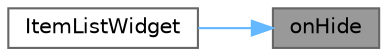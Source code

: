 digraph "onHide"
{
 // LATEX_PDF_SIZE
  bgcolor="transparent";
  edge [fontname=Helvetica,fontsize=10,labelfontname=Helvetica,labelfontsize=10];
  node [fontname=Helvetica,fontsize=10,shape=box,height=0.2,width=0.4];
  rankdir="RL";
  Node1 [id="Node000001",label="onHide",height=0.2,width=0.4,color="gray40", fillcolor="grey60", style="filled", fontcolor="black",tooltip="隐藏控件槽函数"];
  Node1 -> Node2 [id="edge1_Node000001_Node000002",dir="back",color="steelblue1",style="solid",tooltip=" "];
  Node2 [id="Node000002",label="ItemListWidget",height=0.2,width=0.4,color="grey40", fillcolor="white", style="filled",URL="$class_item_list_widget.html#a91ffb4dffa775c52eae34d5906edf5d8",tooltip="构造函数，初始化列表推荐项"];
}
